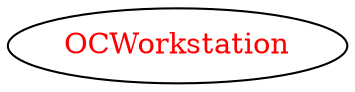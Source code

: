 digraph dependencyGraph {
 concentrate=true;
 ranksep="2.0";
 rankdir="LR"; 
 splines="ortho";
"OCWorkstation" [fontcolor="red"];
}
